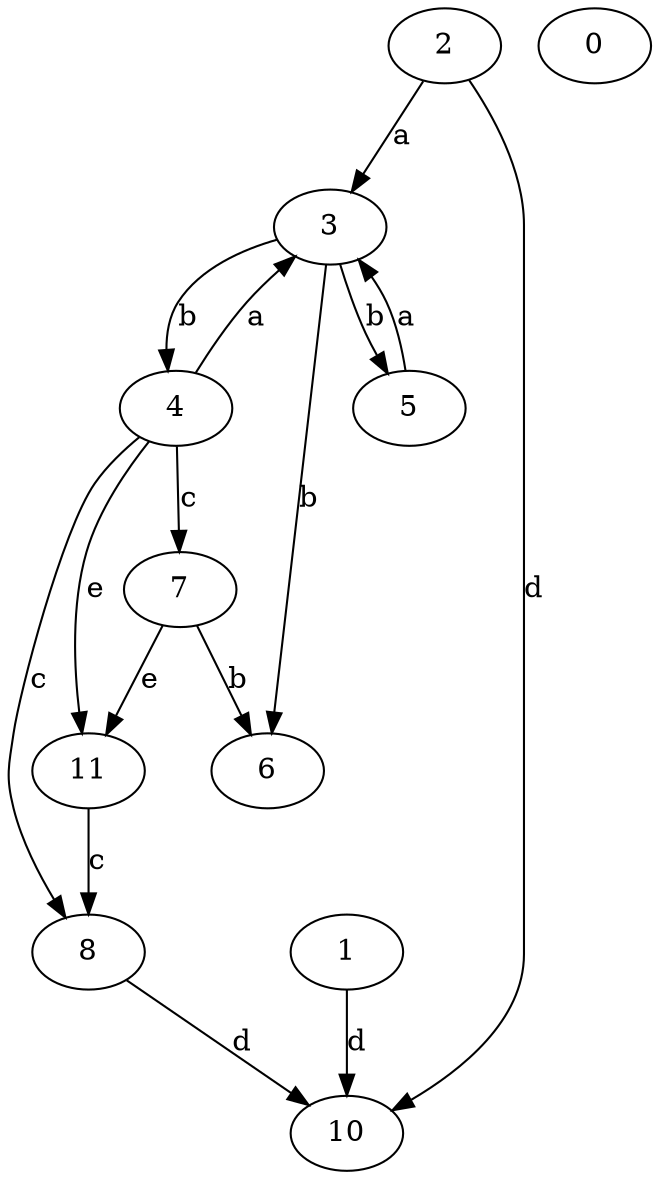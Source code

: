 strict digraph  {
2;
3;
4;
0;
5;
6;
1;
7;
8;
10;
11;
2 -> 3  [label=a];
2 -> 10  [label=d];
3 -> 4  [label=b];
3 -> 5  [label=b];
3 -> 6  [label=b];
4 -> 3  [label=a];
4 -> 7  [label=c];
4 -> 8  [label=c];
4 -> 11  [label=e];
5 -> 3  [label=a];
1 -> 10  [label=d];
7 -> 6  [label=b];
7 -> 11  [label=e];
8 -> 10  [label=d];
11 -> 8  [label=c];
}
